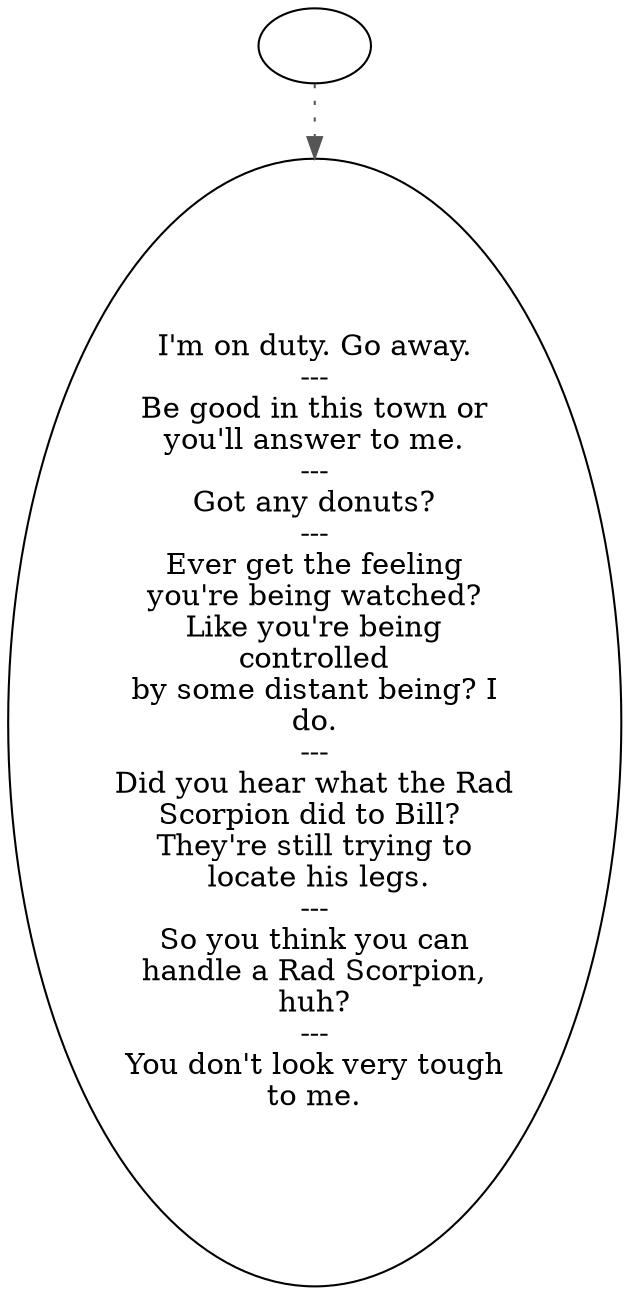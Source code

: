 digraph GUARD {
  "start" [style=filled       fillcolor="#FFFFFF"       color="#000000"]
  "start" -> "do_dialogue" [style=dotted color="#555555"]
  "start" [label=""]
  "do_dialogue" [style=filled       fillcolor="#FFFFFF"       color="#000000"]
  "do_dialogue" [label="I'm on duty. Go away.\n---\nBe good in this town or\nyou'll answer to me.\n---\nGot any donuts?\n---\nEver get the feeling\nyou're being watched?\nLike you're being\ncontrolled\nby some distant being? I\ndo.\n---\nDid you hear what the Rad\nScorpion did to Bill? \nThey're still trying to\n locate his legs.\n---\nSo you think you can\nhandle a Rad Scorpion,\nhuh?\n---\nYou don't look very tough\nto me."]
}